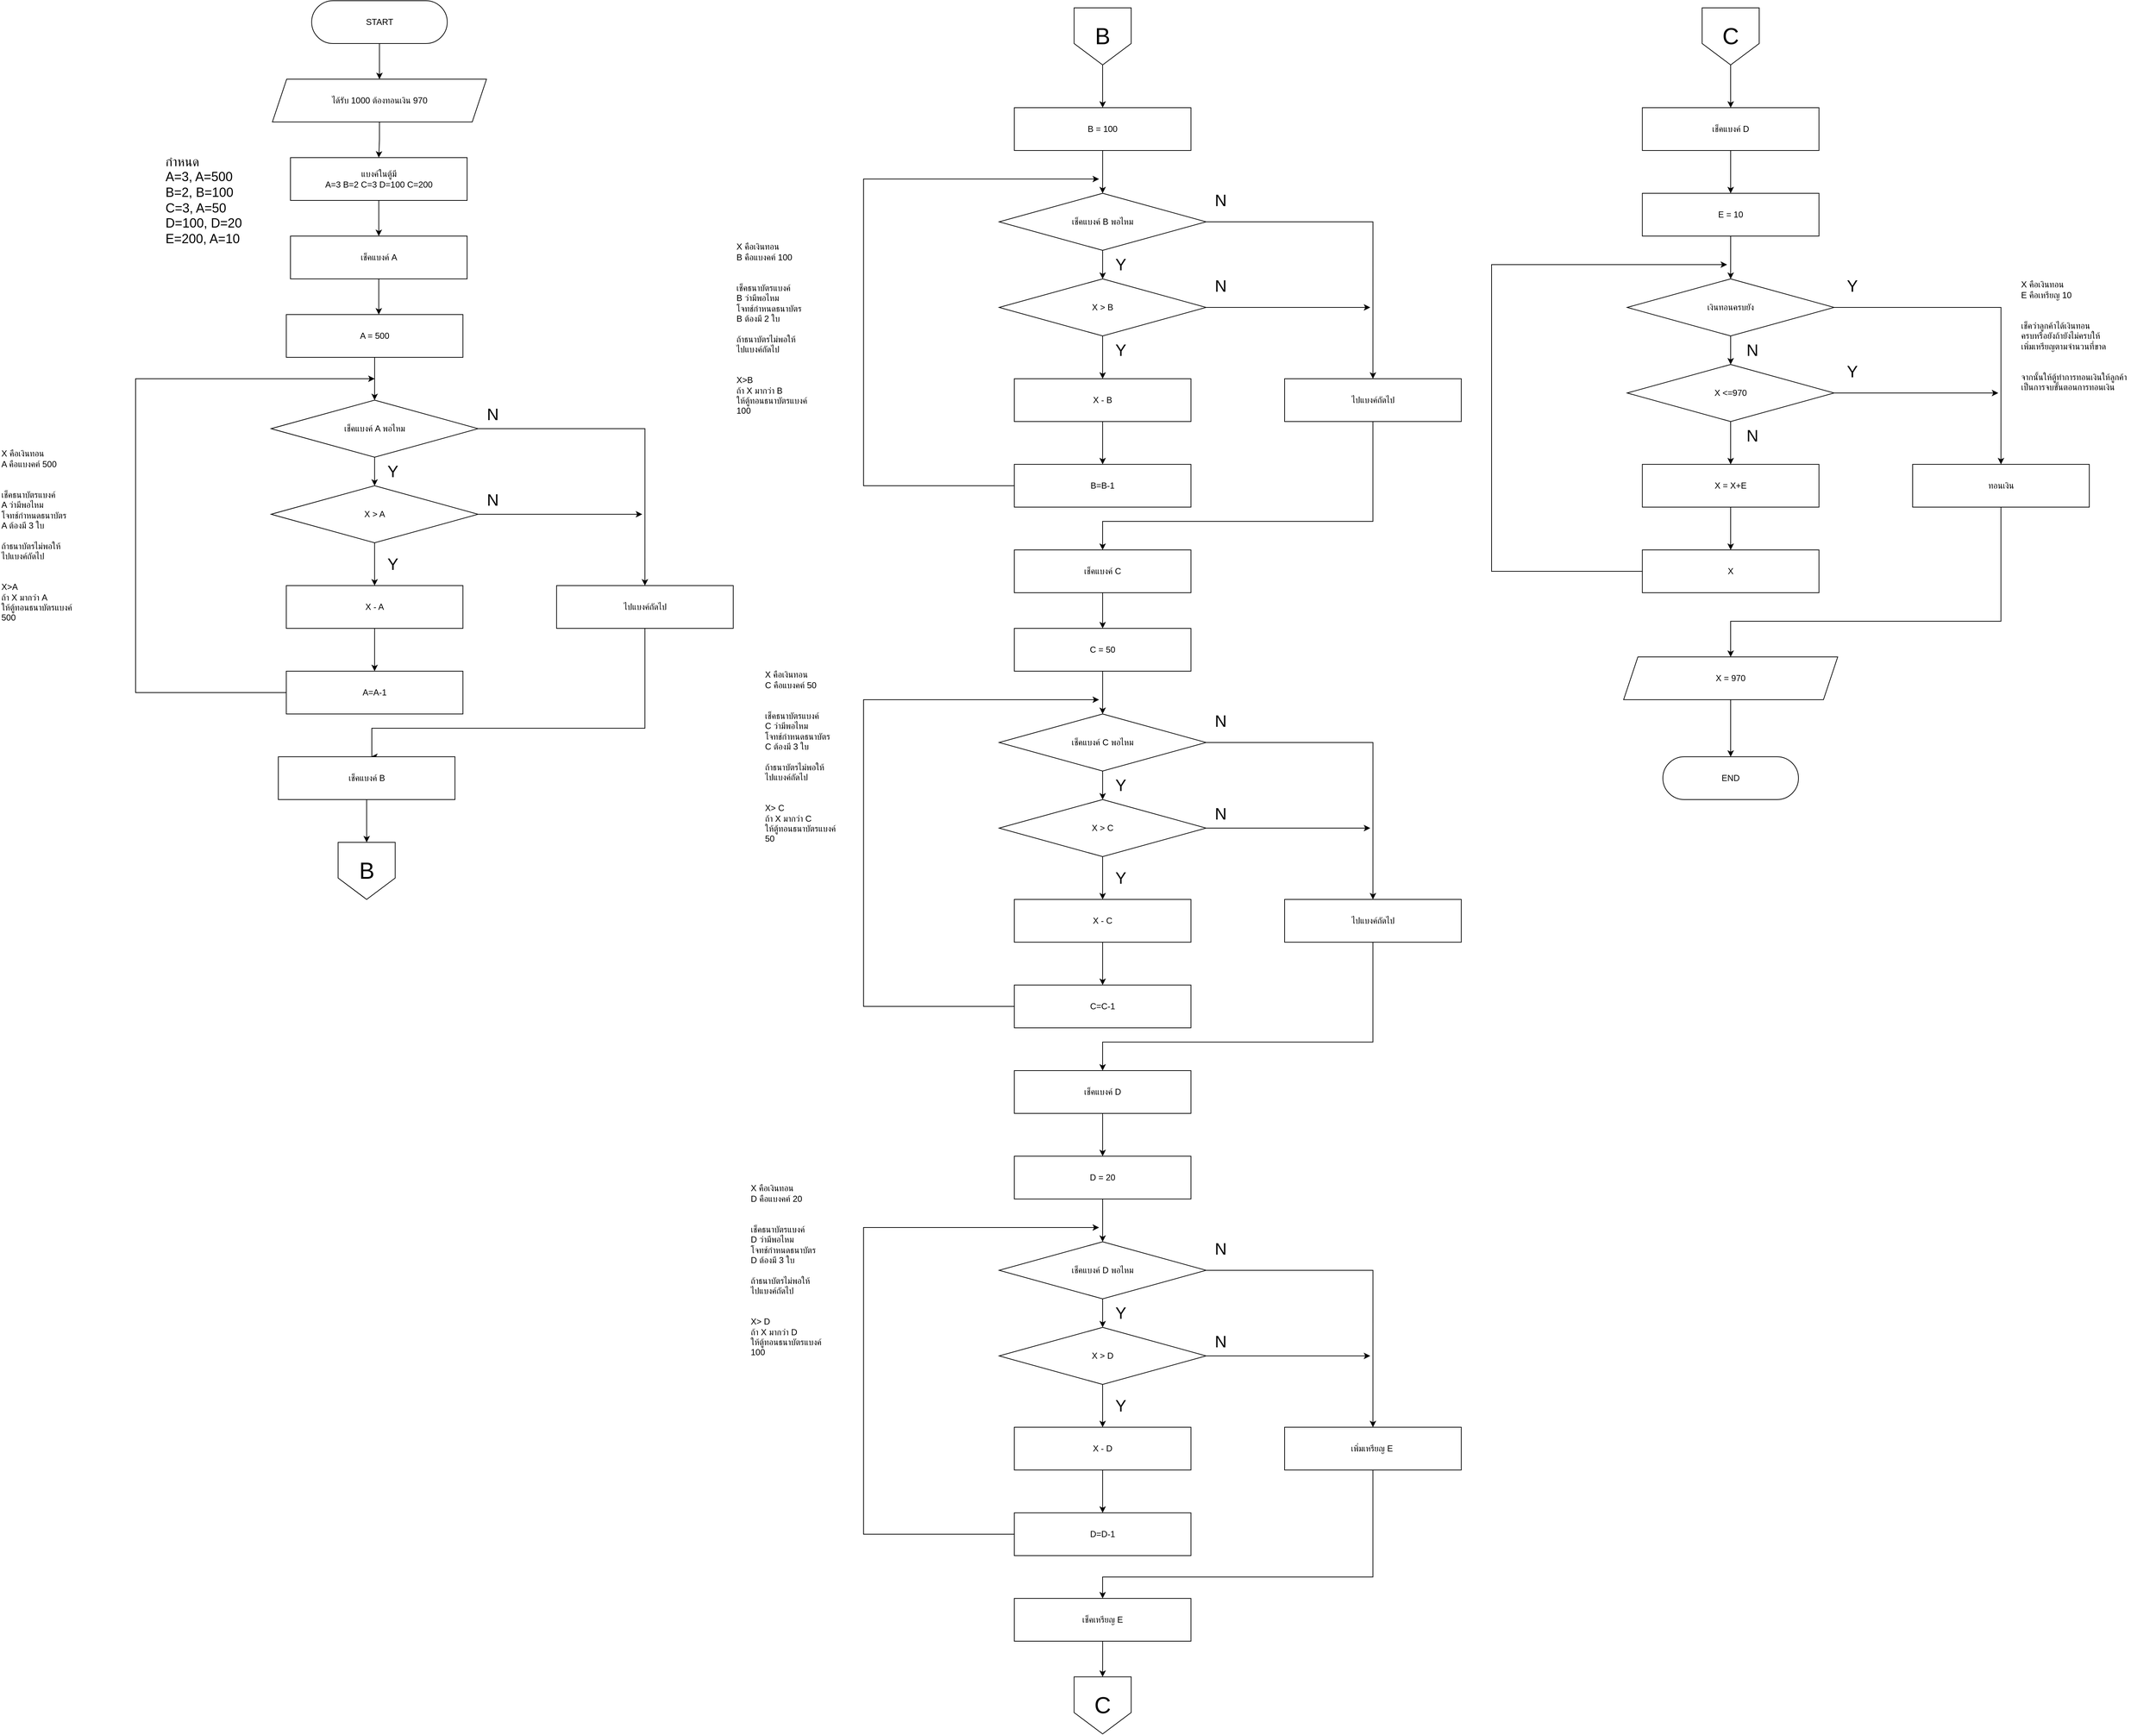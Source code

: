 <mxfile version="24.6.4" type="github">
  <diagram name="หน้า-1" id="_osouyWWJu_9wX4qo6Y3">
    <mxGraphModel dx="6450" dy="2825" grid="1" gridSize="10" guides="1" tooltips="1" connect="1" arrows="1" fold="1" page="1" pageScale="1" pageWidth="827" pageHeight="1169" math="0" shadow="0">
      <root>
        <mxCell id="0" />
        <mxCell id="1" parent="0" />
        <mxCell id="UfiJa3FQTEsI2LQH15KD-3" value="" style="edgeStyle=orthogonalEdgeStyle;rounded=0;orthogonalLoop=1;jettySize=auto;html=1;" edge="1" parent="1" source="UfiJa3FQTEsI2LQH15KD-4" target="UfiJa3FQTEsI2LQH15KD-91">
          <mxGeometry relative="1" as="geometry" />
        </mxCell>
        <mxCell id="UfiJa3FQTEsI2LQH15KD-4" value="START" style="rounded=1;whiteSpace=wrap;html=1;arcSize=50;" vertex="1" parent="1">
          <mxGeometry x="546.69" y="240" width="190" height="60" as="geometry" />
        </mxCell>
        <mxCell id="UfiJa3FQTEsI2LQH15KD-5" value="" style="edgeStyle=orthogonalEdgeStyle;rounded=0;orthogonalLoop=1;jettySize=auto;html=1;" edge="1" parent="1" source="UfiJa3FQTEsI2LQH15KD-6">
          <mxGeometry relative="1" as="geometry">
            <mxPoint x="640.77" y="680" as="targetPoint" />
          </mxGeometry>
        </mxCell>
        <mxCell id="UfiJa3FQTEsI2LQH15KD-6" value="เช็คแบงค์ A" style="rounded=0;whiteSpace=wrap;html=1;" vertex="1" parent="1">
          <mxGeometry x="517.02" y="570" width="247.5" height="60" as="geometry" />
        </mxCell>
        <mxCell id="UfiJa3FQTEsI2LQH15KD-7" style="edgeStyle=orthogonalEdgeStyle;rounded=0;orthogonalLoop=1;jettySize=auto;html=1;entryX=0.5;entryY=0;entryDx=0;entryDy=0;" edge="1" parent="1" source="UfiJa3FQTEsI2LQH15KD-9" target="UfiJa3FQTEsI2LQH15KD-17">
          <mxGeometry relative="1" as="geometry" />
        </mxCell>
        <mxCell id="UfiJa3FQTEsI2LQH15KD-8" value="" style="edgeStyle=orthogonalEdgeStyle;rounded=0;orthogonalLoop=1;jettySize=auto;html=1;" edge="1" parent="1" source="UfiJa3FQTEsI2LQH15KD-9" target="UfiJa3FQTEsI2LQH15KD-20">
          <mxGeometry relative="1" as="geometry" />
        </mxCell>
        <mxCell id="UfiJa3FQTEsI2LQH15KD-9" value="เช็คแบงค์ A พอไหม" style="rhombus;whiteSpace=wrap;html=1;" vertex="1" parent="1">
          <mxGeometry x="489.91" y="800" width="290" height="80" as="geometry" />
        </mxCell>
        <mxCell id="UfiJa3FQTEsI2LQH15KD-10" value="" style="edgeStyle=orthogonalEdgeStyle;rounded=0;orthogonalLoop=1;jettySize=auto;html=1;" edge="1" parent="1" source="UfiJa3FQTEsI2LQH15KD-11" target="UfiJa3FQTEsI2LQH15KD-13">
          <mxGeometry relative="1" as="geometry" />
        </mxCell>
        <mxCell id="UfiJa3FQTEsI2LQH15KD-11" value="X - A" style="rounded=0;whiteSpace=wrap;html=1;" vertex="1" parent="1">
          <mxGeometry x="511.16" y="1060" width="247.5" height="60" as="geometry" />
        </mxCell>
        <mxCell id="UfiJa3FQTEsI2LQH15KD-12" style="edgeStyle=orthogonalEdgeStyle;rounded=0;orthogonalLoop=1;jettySize=auto;html=1;" edge="1" parent="1" source="UfiJa3FQTEsI2LQH15KD-13">
          <mxGeometry relative="1" as="geometry">
            <mxPoint x="635" y="770" as="targetPoint" />
            <Array as="points">
              <mxPoint x="300" y="1210" />
              <mxPoint x="300" y="770" />
            </Array>
          </mxGeometry>
        </mxCell>
        <mxCell id="UfiJa3FQTEsI2LQH15KD-13" value="A=A-1" style="rounded=0;whiteSpace=wrap;html=1;" vertex="1" parent="1">
          <mxGeometry x="511.16" y="1180" width="247.5" height="60" as="geometry" />
        </mxCell>
        <mxCell id="UfiJa3FQTEsI2LQH15KD-14" value="" style="edgeStyle=orthogonalEdgeStyle;rounded=0;orthogonalLoop=1;jettySize=auto;html=1;" edge="1" parent="1" source="UfiJa3FQTEsI2LQH15KD-15" target="UfiJa3FQTEsI2LQH15KD-9">
          <mxGeometry relative="1" as="geometry" />
        </mxCell>
        <mxCell id="UfiJa3FQTEsI2LQH15KD-15" value="A = 500" style="rounded=0;whiteSpace=wrap;html=1;" vertex="1" parent="1">
          <mxGeometry x="511.16" y="680" width="247.5" height="60" as="geometry" />
        </mxCell>
        <mxCell id="UfiJa3FQTEsI2LQH15KD-16" style="edgeStyle=orthogonalEdgeStyle;rounded=0;orthogonalLoop=1;jettySize=auto;html=1;" edge="1" parent="1" source="UfiJa3FQTEsI2LQH15KD-17">
          <mxGeometry relative="1" as="geometry">
            <mxPoint x="630" y="1300" as="targetPoint" />
            <Array as="points">
              <mxPoint x="1014" y="1260" />
              <mxPoint x="631" y="1260" />
            </Array>
          </mxGeometry>
        </mxCell>
        <mxCell id="UfiJa3FQTEsI2LQH15KD-17" value="ไปแบงค์ถัดไป" style="rounded=0;whiteSpace=wrap;html=1;" vertex="1" parent="1">
          <mxGeometry x="889.91" y="1060" width="247.5" height="60" as="geometry" />
        </mxCell>
        <mxCell id="UfiJa3FQTEsI2LQH15KD-18" value="" style="edgeStyle=orthogonalEdgeStyle;rounded=0;orthogonalLoop=1;jettySize=auto;html=1;" edge="1" parent="1" source="UfiJa3FQTEsI2LQH15KD-20">
          <mxGeometry relative="1" as="geometry">
            <mxPoint x="634.91" y="1060" as="targetPoint" />
          </mxGeometry>
        </mxCell>
        <mxCell id="UfiJa3FQTEsI2LQH15KD-19" style="edgeStyle=orthogonalEdgeStyle;rounded=0;orthogonalLoop=1;jettySize=auto;html=1;" edge="1" parent="1" source="UfiJa3FQTEsI2LQH15KD-20">
          <mxGeometry relative="1" as="geometry">
            <mxPoint x="1009.91" y="960" as="targetPoint" />
          </mxGeometry>
        </mxCell>
        <mxCell id="UfiJa3FQTEsI2LQH15KD-20" value="X &amp;gt; A" style="rhombus;whiteSpace=wrap;html=1;" vertex="1" parent="1">
          <mxGeometry x="489.91" y="920" width="290" height="80" as="geometry" />
        </mxCell>
        <mxCell id="UfiJa3FQTEsI2LQH15KD-21" style="edgeStyle=orthogonalEdgeStyle;rounded=0;orthogonalLoop=1;jettySize=auto;html=1;entryX=0.5;entryY=0;entryDx=0;entryDy=0;" edge="1" parent="1" source="UfiJa3FQTEsI2LQH15KD-23" target="UfiJa3FQTEsI2LQH15KD-31">
          <mxGeometry relative="1" as="geometry" />
        </mxCell>
        <mxCell id="UfiJa3FQTEsI2LQH15KD-22" value="" style="edgeStyle=orthogonalEdgeStyle;rounded=0;orthogonalLoop=1;jettySize=auto;html=1;" edge="1" parent="1" source="UfiJa3FQTEsI2LQH15KD-23" target="UfiJa3FQTEsI2LQH15KD-34">
          <mxGeometry relative="1" as="geometry" />
        </mxCell>
        <mxCell id="UfiJa3FQTEsI2LQH15KD-23" value="เช็คแบงค์ B พอไหม" style="rhombus;whiteSpace=wrap;html=1;" vertex="1" parent="1">
          <mxGeometry x="1510.02" y="510" width="290" height="80" as="geometry" />
        </mxCell>
        <mxCell id="UfiJa3FQTEsI2LQH15KD-24" value="" style="edgeStyle=orthogonalEdgeStyle;rounded=0;orthogonalLoop=1;jettySize=auto;html=1;" edge="1" parent="1" source="UfiJa3FQTEsI2LQH15KD-25" target="UfiJa3FQTEsI2LQH15KD-27">
          <mxGeometry relative="1" as="geometry" />
        </mxCell>
        <mxCell id="UfiJa3FQTEsI2LQH15KD-25" value="X - B" style="rounded=0;whiteSpace=wrap;html=1;" vertex="1" parent="1">
          <mxGeometry x="1531.27" y="770" width="247.5" height="60" as="geometry" />
        </mxCell>
        <mxCell id="UfiJa3FQTEsI2LQH15KD-26" style="edgeStyle=orthogonalEdgeStyle;rounded=0;orthogonalLoop=1;jettySize=auto;html=1;" edge="1" parent="1" source="UfiJa3FQTEsI2LQH15KD-27">
          <mxGeometry relative="1" as="geometry">
            <mxPoint x="1650" y="490" as="targetPoint" />
            <Array as="points">
              <mxPoint x="1320" y="920" />
              <mxPoint x="1320" y="490" />
            </Array>
          </mxGeometry>
        </mxCell>
        <mxCell id="UfiJa3FQTEsI2LQH15KD-27" value="B=B-1" style="rounded=0;whiteSpace=wrap;html=1;" vertex="1" parent="1">
          <mxGeometry x="1531.27" y="890" width="247.5" height="60" as="geometry" />
        </mxCell>
        <mxCell id="UfiJa3FQTEsI2LQH15KD-28" value="" style="edgeStyle=orthogonalEdgeStyle;rounded=0;orthogonalLoop=1;jettySize=auto;html=1;" edge="1" parent="1" source="UfiJa3FQTEsI2LQH15KD-29" target="UfiJa3FQTEsI2LQH15KD-23">
          <mxGeometry relative="1" as="geometry" />
        </mxCell>
        <mxCell id="UfiJa3FQTEsI2LQH15KD-29" value="B = 100" style="rounded=0;whiteSpace=wrap;html=1;" vertex="1" parent="1">
          <mxGeometry x="1531.27" y="390" width="247.5" height="60" as="geometry" />
        </mxCell>
        <mxCell id="UfiJa3FQTEsI2LQH15KD-30" style="edgeStyle=orthogonalEdgeStyle;rounded=0;orthogonalLoop=1;jettySize=auto;html=1;" edge="1" parent="1" source="UfiJa3FQTEsI2LQH15KD-31" target="UfiJa3FQTEsI2LQH15KD-41">
          <mxGeometry relative="1" as="geometry">
            <Array as="points">
              <mxPoint x="2034" y="970" />
              <mxPoint x="1655" y="970" />
            </Array>
          </mxGeometry>
        </mxCell>
        <mxCell id="UfiJa3FQTEsI2LQH15KD-31" value="ไปแบงค์ถัดไป" style="rounded=0;whiteSpace=wrap;html=1;" vertex="1" parent="1">
          <mxGeometry x="1910.02" y="770" width="247.5" height="60" as="geometry" />
        </mxCell>
        <mxCell id="UfiJa3FQTEsI2LQH15KD-32" value="" style="edgeStyle=orthogonalEdgeStyle;rounded=0;orthogonalLoop=1;jettySize=auto;html=1;" edge="1" parent="1" source="UfiJa3FQTEsI2LQH15KD-34">
          <mxGeometry relative="1" as="geometry">
            <mxPoint x="1655.02" y="770" as="targetPoint" />
          </mxGeometry>
        </mxCell>
        <mxCell id="UfiJa3FQTEsI2LQH15KD-33" style="edgeStyle=orthogonalEdgeStyle;rounded=0;orthogonalLoop=1;jettySize=auto;html=1;" edge="1" parent="1" source="UfiJa3FQTEsI2LQH15KD-34">
          <mxGeometry relative="1" as="geometry">
            <mxPoint x="2030.02" y="670" as="targetPoint" />
          </mxGeometry>
        </mxCell>
        <mxCell id="UfiJa3FQTEsI2LQH15KD-34" value="X &amp;gt; B" style="rhombus;whiteSpace=wrap;html=1;" vertex="1" parent="1">
          <mxGeometry x="1510.02" y="630" width="290" height="80" as="geometry" />
        </mxCell>
        <mxCell id="UfiJa3FQTEsI2LQH15KD-35" value="" style="edgeStyle=orthogonalEdgeStyle;rounded=0;orthogonalLoop=1;jettySize=auto;html=1;" edge="1" parent="1" source="UfiJa3FQTEsI2LQH15KD-36" target="UfiJa3FQTEsI2LQH15KD-37">
          <mxGeometry relative="1" as="geometry" />
        </mxCell>
        <mxCell id="UfiJa3FQTEsI2LQH15KD-36" value="เช็คแบงค์ B" style="rounded=0;whiteSpace=wrap;html=1;" vertex="1" parent="1">
          <mxGeometry x="500" y="1300" width="247.5" height="60" as="geometry" />
        </mxCell>
        <mxCell id="UfiJa3FQTEsI2LQH15KD-37" value="&lt;font style=&quot;font-size: 32px;&quot;&gt;B&lt;/font&gt;" style="shape=offPageConnector;whiteSpace=wrap;html=1;" vertex="1" parent="1">
          <mxGeometry x="583.75" y="1420" width="80" height="80" as="geometry" />
        </mxCell>
        <mxCell id="UfiJa3FQTEsI2LQH15KD-38" value="" style="edgeStyle=orthogonalEdgeStyle;rounded=0;orthogonalLoop=1;jettySize=auto;html=1;" edge="1" parent="1" source="UfiJa3FQTEsI2LQH15KD-39" target="UfiJa3FQTEsI2LQH15KD-29">
          <mxGeometry relative="1" as="geometry" />
        </mxCell>
        <mxCell id="UfiJa3FQTEsI2LQH15KD-39" value="&lt;font style=&quot;font-size: 32px;&quot;&gt;B&lt;/font&gt;" style="shape=offPageConnector;whiteSpace=wrap;html=1;" vertex="1" parent="1">
          <mxGeometry x="1615.02" y="250" width="80" height="80" as="geometry" />
        </mxCell>
        <mxCell id="UfiJa3FQTEsI2LQH15KD-40" value="" style="edgeStyle=orthogonalEdgeStyle;rounded=0;orthogonalLoop=1;jettySize=auto;html=1;" edge="1" parent="1" source="UfiJa3FQTEsI2LQH15KD-41" target="UfiJa3FQTEsI2LQH15KD-50">
          <mxGeometry relative="1" as="geometry" />
        </mxCell>
        <mxCell id="UfiJa3FQTEsI2LQH15KD-41" value="เช็คแบงค์ C" style="rounded=0;whiteSpace=wrap;html=1;" vertex="1" parent="1">
          <mxGeometry x="1531.27" y="1010" width="247.5" height="60" as="geometry" />
        </mxCell>
        <mxCell id="UfiJa3FQTEsI2LQH15KD-42" style="edgeStyle=orthogonalEdgeStyle;rounded=0;orthogonalLoop=1;jettySize=auto;html=1;entryX=0.5;entryY=0;entryDx=0;entryDy=0;" edge="1" parent="1" source="UfiJa3FQTEsI2LQH15KD-44" target="UfiJa3FQTEsI2LQH15KD-52">
          <mxGeometry relative="1" as="geometry" />
        </mxCell>
        <mxCell id="UfiJa3FQTEsI2LQH15KD-43" value="" style="edgeStyle=orthogonalEdgeStyle;rounded=0;orthogonalLoop=1;jettySize=auto;html=1;" edge="1" parent="1" source="UfiJa3FQTEsI2LQH15KD-44" target="UfiJa3FQTEsI2LQH15KD-55">
          <mxGeometry relative="1" as="geometry" />
        </mxCell>
        <mxCell id="UfiJa3FQTEsI2LQH15KD-44" value="เช็คแบงค์ C พอไหม" style="rhombus;whiteSpace=wrap;html=1;" vertex="1" parent="1">
          <mxGeometry x="1510.02" y="1240" width="290" height="80" as="geometry" />
        </mxCell>
        <mxCell id="UfiJa3FQTEsI2LQH15KD-45" value="" style="edgeStyle=orthogonalEdgeStyle;rounded=0;orthogonalLoop=1;jettySize=auto;html=1;" edge="1" parent="1" source="UfiJa3FQTEsI2LQH15KD-46" target="UfiJa3FQTEsI2LQH15KD-48">
          <mxGeometry relative="1" as="geometry" />
        </mxCell>
        <mxCell id="UfiJa3FQTEsI2LQH15KD-46" value="X - C" style="rounded=0;whiteSpace=wrap;html=1;" vertex="1" parent="1">
          <mxGeometry x="1531.27" y="1500" width="247.5" height="60" as="geometry" />
        </mxCell>
        <mxCell id="UfiJa3FQTEsI2LQH15KD-47" style="edgeStyle=orthogonalEdgeStyle;rounded=0;orthogonalLoop=1;jettySize=auto;html=1;" edge="1" parent="1" source="UfiJa3FQTEsI2LQH15KD-48">
          <mxGeometry relative="1" as="geometry">
            <mxPoint x="1650" y="1220" as="targetPoint" />
            <Array as="points">
              <mxPoint x="1320" y="1650" />
              <mxPoint x="1320" y="1220" />
            </Array>
          </mxGeometry>
        </mxCell>
        <mxCell id="UfiJa3FQTEsI2LQH15KD-48" value="C=C-1" style="rounded=0;whiteSpace=wrap;html=1;" vertex="1" parent="1">
          <mxGeometry x="1531.27" y="1620" width="247.5" height="60" as="geometry" />
        </mxCell>
        <mxCell id="UfiJa3FQTEsI2LQH15KD-49" value="" style="edgeStyle=orthogonalEdgeStyle;rounded=0;orthogonalLoop=1;jettySize=auto;html=1;" edge="1" parent="1" source="UfiJa3FQTEsI2LQH15KD-50" target="UfiJa3FQTEsI2LQH15KD-44">
          <mxGeometry relative="1" as="geometry" />
        </mxCell>
        <mxCell id="UfiJa3FQTEsI2LQH15KD-50" value="C = 50" style="rounded=0;whiteSpace=wrap;html=1;" vertex="1" parent="1">
          <mxGeometry x="1531.27" y="1120" width="247.5" height="60" as="geometry" />
        </mxCell>
        <mxCell id="UfiJa3FQTEsI2LQH15KD-51" style="edgeStyle=orthogonalEdgeStyle;rounded=0;orthogonalLoop=1;jettySize=auto;html=1;" edge="1" parent="1" source="UfiJa3FQTEsI2LQH15KD-52" target="UfiJa3FQTEsI2LQH15KD-57">
          <mxGeometry relative="1" as="geometry">
            <Array as="points">
              <mxPoint x="2034" y="1700" />
              <mxPoint x="1655" y="1700" />
            </Array>
          </mxGeometry>
        </mxCell>
        <mxCell id="UfiJa3FQTEsI2LQH15KD-52" value="ไปแบงค์ถัดไป" style="rounded=0;whiteSpace=wrap;html=1;" vertex="1" parent="1">
          <mxGeometry x="1910.02" y="1500" width="247.5" height="60" as="geometry" />
        </mxCell>
        <mxCell id="UfiJa3FQTEsI2LQH15KD-53" value="" style="edgeStyle=orthogonalEdgeStyle;rounded=0;orthogonalLoop=1;jettySize=auto;html=1;" edge="1" parent="1" source="UfiJa3FQTEsI2LQH15KD-55">
          <mxGeometry relative="1" as="geometry">
            <mxPoint x="1655.02" y="1500" as="targetPoint" />
          </mxGeometry>
        </mxCell>
        <mxCell id="UfiJa3FQTEsI2LQH15KD-54" style="edgeStyle=orthogonalEdgeStyle;rounded=0;orthogonalLoop=1;jettySize=auto;html=1;" edge="1" parent="1" source="UfiJa3FQTEsI2LQH15KD-55">
          <mxGeometry relative="1" as="geometry">
            <mxPoint x="2030.02" y="1400" as="targetPoint" />
          </mxGeometry>
        </mxCell>
        <mxCell id="UfiJa3FQTEsI2LQH15KD-55" value="X &amp;gt; C" style="rhombus;whiteSpace=wrap;html=1;" vertex="1" parent="1">
          <mxGeometry x="1510.02" y="1360" width="290" height="80" as="geometry" />
        </mxCell>
        <mxCell id="UfiJa3FQTEsI2LQH15KD-56" value="" style="edgeStyle=orthogonalEdgeStyle;rounded=0;orthogonalLoop=1;jettySize=auto;html=1;" edge="1" parent="1" source="UfiJa3FQTEsI2LQH15KD-57" target="UfiJa3FQTEsI2LQH15KD-66">
          <mxGeometry relative="1" as="geometry" />
        </mxCell>
        <mxCell id="UfiJa3FQTEsI2LQH15KD-57" value="เช็คแบงค์ D" style="rounded=0;whiteSpace=wrap;html=1;" vertex="1" parent="1">
          <mxGeometry x="1531.27" y="1740" width="247.5" height="60" as="geometry" />
        </mxCell>
        <mxCell id="UfiJa3FQTEsI2LQH15KD-58" style="edgeStyle=orthogonalEdgeStyle;rounded=0;orthogonalLoop=1;jettySize=auto;html=1;entryX=0.5;entryY=0;entryDx=0;entryDy=0;" edge="1" parent="1" source="UfiJa3FQTEsI2LQH15KD-60" target="UfiJa3FQTEsI2LQH15KD-68">
          <mxGeometry relative="1" as="geometry" />
        </mxCell>
        <mxCell id="UfiJa3FQTEsI2LQH15KD-59" value="" style="edgeStyle=orthogonalEdgeStyle;rounded=0;orthogonalLoop=1;jettySize=auto;html=1;" edge="1" parent="1" source="UfiJa3FQTEsI2LQH15KD-60" target="UfiJa3FQTEsI2LQH15KD-71">
          <mxGeometry relative="1" as="geometry" />
        </mxCell>
        <mxCell id="UfiJa3FQTEsI2LQH15KD-60" value="เช็คแบงค์ D พอไหม" style="rhombus;whiteSpace=wrap;html=1;" vertex="1" parent="1">
          <mxGeometry x="1510.02" y="1980" width="290" height="80" as="geometry" />
        </mxCell>
        <mxCell id="UfiJa3FQTEsI2LQH15KD-61" value="" style="edgeStyle=orthogonalEdgeStyle;rounded=0;orthogonalLoop=1;jettySize=auto;html=1;" edge="1" parent="1" source="UfiJa3FQTEsI2LQH15KD-62" target="UfiJa3FQTEsI2LQH15KD-64">
          <mxGeometry relative="1" as="geometry" />
        </mxCell>
        <mxCell id="UfiJa3FQTEsI2LQH15KD-62" value="X - D" style="rounded=0;whiteSpace=wrap;html=1;" vertex="1" parent="1">
          <mxGeometry x="1531.27" y="2240" width="247.5" height="60" as="geometry" />
        </mxCell>
        <mxCell id="UfiJa3FQTEsI2LQH15KD-63" style="edgeStyle=orthogonalEdgeStyle;rounded=0;orthogonalLoop=1;jettySize=auto;html=1;" edge="1" parent="1" source="UfiJa3FQTEsI2LQH15KD-64">
          <mxGeometry relative="1" as="geometry">
            <mxPoint x="1650" y="1960" as="targetPoint" />
            <Array as="points">
              <mxPoint x="1320" y="2390" />
              <mxPoint x="1320" y="1960" />
            </Array>
          </mxGeometry>
        </mxCell>
        <mxCell id="UfiJa3FQTEsI2LQH15KD-64" value="D=D-1" style="rounded=0;whiteSpace=wrap;html=1;" vertex="1" parent="1">
          <mxGeometry x="1531.27" y="2360" width="247.5" height="60" as="geometry" />
        </mxCell>
        <mxCell id="UfiJa3FQTEsI2LQH15KD-65" value="" style="edgeStyle=orthogonalEdgeStyle;rounded=0;orthogonalLoop=1;jettySize=auto;html=1;" edge="1" parent="1" source="UfiJa3FQTEsI2LQH15KD-66" target="UfiJa3FQTEsI2LQH15KD-60">
          <mxGeometry relative="1" as="geometry" />
        </mxCell>
        <mxCell id="UfiJa3FQTEsI2LQH15KD-66" value="D = 20" style="rounded=0;whiteSpace=wrap;html=1;" vertex="1" parent="1">
          <mxGeometry x="1531.27" y="1860" width="247.5" height="60" as="geometry" />
        </mxCell>
        <mxCell id="UfiJa3FQTEsI2LQH15KD-67" style="edgeStyle=orthogonalEdgeStyle;rounded=0;orthogonalLoop=1;jettySize=auto;html=1;" edge="1" parent="1" source="UfiJa3FQTEsI2LQH15KD-68" target="UfiJa3FQTEsI2LQH15KD-89">
          <mxGeometry relative="1" as="geometry">
            <Array as="points">
              <mxPoint x="2034" y="2450" />
              <mxPoint x="1655" y="2450" />
            </Array>
          </mxGeometry>
        </mxCell>
        <mxCell id="UfiJa3FQTEsI2LQH15KD-68" value="เพิ่มเหรียญ E&amp;nbsp;" style="rounded=0;whiteSpace=wrap;html=1;" vertex="1" parent="1">
          <mxGeometry x="1910.02" y="2240" width="247.5" height="60" as="geometry" />
        </mxCell>
        <mxCell id="UfiJa3FQTEsI2LQH15KD-69" value="" style="edgeStyle=orthogonalEdgeStyle;rounded=0;orthogonalLoop=1;jettySize=auto;html=1;" edge="1" parent="1" source="UfiJa3FQTEsI2LQH15KD-71">
          <mxGeometry relative="1" as="geometry">
            <mxPoint x="1655.02" y="2240" as="targetPoint" />
          </mxGeometry>
        </mxCell>
        <mxCell id="UfiJa3FQTEsI2LQH15KD-70" style="edgeStyle=orthogonalEdgeStyle;rounded=0;orthogonalLoop=1;jettySize=auto;html=1;" edge="1" parent="1" source="UfiJa3FQTEsI2LQH15KD-71">
          <mxGeometry relative="1" as="geometry">
            <mxPoint x="2030.02" y="2140" as="targetPoint" />
          </mxGeometry>
        </mxCell>
        <mxCell id="UfiJa3FQTEsI2LQH15KD-71" value="X &amp;gt; D" style="rhombus;whiteSpace=wrap;html=1;" vertex="1" parent="1">
          <mxGeometry x="1510.02" y="2100" width="290" height="80" as="geometry" />
        </mxCell>
        <mxCell id="UfiJa3FQTEsI2LQH15KD-72" value="" style="edgeStyle=orthogonalEdgeStyle;rounded=0;orthogonalLoop=1;jettySize=auto;html=1;" edge="1" parent="1" source="UfiJa3FQTEsI2LQH15KD-73" target="UfiJa3FQTEsI2LQH15KD-82">
          <mxGeometry relative="1" as="geometry" />
        </mxCell>
        <mxCell id="UfiJa3FQTEsI2LQH15KD-73" value="เช็คแบงค์ D" style="rounded=0;whiteSpace=wrap;html=1;" vertex="1" parent="1">
          <mxGeometry x="2411.27" y="390" width="247.5" height="60" as="geometry" />
        </mxCell>
        <mxCell id="UfiJa3FQTEsI2LQH15KD-74" style="edgeStyle=orthogonalEdgeStyle;rounded=0;orthogonalLoop=1;jettySize=auto;html=1;entryX=0.5;entryY=0;entryDx=0;entryDy=0;" edge="1" parent="1" source="UfiJa3FQTEsI2LQH15KD-76" target="UfiJa3FQTEsI2LQH15KD-84">
          <mxGeometry relative="1" as="geometry" />
        </mxCell>
        <mxCell id="UfiJa3FQTEsI2LQH15KD-75" value="" style="edgeStyle=orthogonalEdgeStyle;rounded=0;orthogonalLoop=1;jettySize=auto;html=1;" edge="1" parent="1" source="UfiJa3FQTEsI2LQH15KD-76" target="UfiJa3FQTEsI2LQH15KD-87">
          <mxGeometry relative="1" as="geometry" />
        </mxCell>
        <mxCell id="UfiJa3FQTEsI2LQH15KD-76" value="เงินทอนครบยัง" style="rhombus;whiteSpace=wrap;html=1;" vertex="1" parent="1">
          <mxGeometry x="2390.02" y="630" width="290" height="80" as="geometry" />
        </mxCell>
        <mxCell id="UfiJa3FQTEsI2LQH15KD-77" value="" style="edgeStyle=orthogonalEdgeStyle;rounded=0;orthogonalLoop=1;jettySize=auto;html=1;" edge="1" parent="1" source="UfiJa3FQTEsI2LQH15KD-78" target="UfiJa3FQTEsI2LQH15KD-80">
          <mxGeometry relative="1" as="geometry" />
        </mxCell>
        <mxCell id="UfiJa3FQTEsI2LQH15KD-78" value="X = X+E" style="rounded=0;whiteSpace=wrap;html=1;" vertex="1" parent="1">
          <mxGeometry x="2411.27" y="890" width="247.5" height="60" as="geometry" />
        </mxCell>
        <mxCell id="UfiJa3FQTEsI2LQH15KD-79" style="edgeStyle=orthogonalEdgeStyle;rounded=0;orthogonalLoop=1;jettySize=auto;html=1;" edge="1" parent="1" source="UfiJa3FQTEsI2LQH15KD-80">
          <mxGeometry relative="1" as="geometry">
            <mxPoint x="2530" y="610" as="targetPoint" />
            <Array as="points">
              <mxPoint x="2200" y="1040" />
              <mxPoint x="2200" y="610" />
            </Array>
          </mxGeometry>
        </mxCell>
        <mxCell id="UfiJa3FQTEsI2LQH15KD-80" value="X" style="rounded=0;whiteSpace=wrap;html=1;" vertex="1" parent="1">
          <mxGeometry x="2411.27" y="1010" width="247.5" height="60" as="geometry" />
        </mxCell>
        <mxCell id="UfiJa3FQTEsI2LQH15KD-81" value="" style="edgeStyle=orthogonalEdgeStyle;rounded=0;orthogonalLoop=1;jettySize=auto;html=1;" edge="1" parent="1" source="UfiJa3FQTEsI2LQH15KD-82" target="UfiJa3FQTEsI2LQH15KD-76">
          <mxGeometry relative="1" as="geometry" />
        </mxCell>
        <mxCell id="UfiJa3FQTEsI2LQH15KD-82" value="E = 10" style="rounded=0;whiteSpace=wrap;html=1;" vertex="1" parent="1">
          <mxGeometry x="2411.27" y="510" width="247.5" height="60" as="geometry" />
        </mxCell>
        <mxCell id="UfiJa3FQTEsI2LQH15KD-83" style="edgeStyle=orthogonalEdgeStyle;rounded=0;orthogonalLoop=1;jettySize=auto;html=1;entryX=0.5;entryY=0;entryDx=0;entryDy=0;" edge="1" parent="1" source="UfiJa3FQTEsI2LQH15KD-84" target="UfiJa3FQTEsI2LQH15KD-95">
          <mxGeometry relative="1" as="geometry">
            <Array as="points">
              <mxPoint x="2914" y="1110" />
              <mxPoint x="2535" y="1110" />
            </Array>
          </mxGeometry>
        </mxCell>
        <mxCell id="UfiJa3FQTEsI2LQH15KD-84" value="ทอนเงิน" style="rounded=0;whiteSpace=wrap;html=1;" vertex="1" parent="1">
          <mxGeometry x="2790.02" y="890" width="247.5" height="60" as="geometry" />
        </mxCell>
        <mxCell id="UfiJa3FQTEsI2LQH15KD-85" value="" style="edgeStyle=orthogonalEdgeStyle;rounded=0;orthogonalLoop=1;jettySize=auto;html=1;" edge="1" parent="1" source="UfiJa3FQTEsI2LQH15KD-87">
          <mxGeometry relative="1" as="geometry">
            <mxPoint x="2535.02" y="890" as="targetPoint" />
          </mxGeometry>
        </mxCell>
        <mxCell id="UfiJa3FQTEsI2LQH15KD-86" style="edgeStyle=orthogonalEdgeStyle;rounded=0;orthogonalLoop=1;jettySize=auto;html=1;" edge="1" parent="1" source="UfiJa3FQTEsI2LQH15KD-87">
          <mxGeometry relative="1" as="geometry">
            <mxPoint x="2910.02" y="790" as="targetPoint" />
          </mxGeometry>
        </mxCell>
        <mxCell id="UfiJa3FQTEsI2LQH15KD-87" value="X &amp;lt;=970" style="rhombus;whiteSpace=wrap;html=1;" vertex="1" parent="1">
          <mxGeometry x="2390.02" y="750" width="290" height="80" as="geometry" />
        </mxCell>
        <mxCell id="UfiJa3FQTEsI2LQH15KD-88" value="" style="edgeStyle=orthogonalEdgeStyle;rounded=0;orthogonalLoop=1;jettySize=auto;html=1;" edge="1" parent="1" source="UfiJa3FQTEsI2LQH15KD-89" target="UfiJa3FQTEsI2LQH15KD-113">
          <mxGeometry relative="1" as="geometry" />
        </mxCell>
        <mxCell id="UfiJa3FQTEsI2LQH15KD-89" value="เช็คเหรียญ E" style="rounded=0;whiteSpace=wrap;html=1;" vertex="1" parent="1">
          <mxGeometry x="1531.27" y="2480" width="247.5" height="60" as="geometry" />
        </mxCell>
        <mxCell id="UfiJa3FQTEsI2LQH15KD-90" value="" style="edgeStyle=orthogonalEdgeStyle;rounded=0;orthogonalLoop=1;jettySize=auto;html=1;" edge="1" parent="1" source="UfiJa3FQTEsI2LQH15KD-91" target="UfiJa3FQTEsI2LQH15KD-93">
          <mxGeometry relative="1" as="geometry" />
        </mxCell>
        <mxCell id="UfiJa3FQTEsI2LQH15KD-91" value="ได้รับ 1000 ต้องทอนเงิน 970" style="shape=parallelogram;perimeter=parallelogramPerimeter;whiteSpace=wrap;html=1;fixedSize=1;" vertex="1" parent="1">
          <mxGeometry x="491.69" y="350" width="300" height="60" as="geometry" />
        </mxCell>
        <mxCell id="UfiJa3FQTEsI2LQH15KD-92" value="" style="edgeStyle=orthogonalEdgeStyle;rounded=0;orthogonalLoop=1;jettySize=auto;html=1;" edge="1" parent="1" source="UfiJa3FQTEsI2LQH15KD-93" target="UfiJa3FQTEsI2LQH15KD-6">
          <mxGeometry relative="1" as="geometry" />
        </mxCell>
        <mxCell id="UfiJa3FQTEsI2LQH15KD-93" value="แบงค์ในตู้มี&lt;div&gt;A=3 B=2 C=3 D=100 C=200&lt;/div&gt;" style="rounded=0;whiteSpace=wrap;html=1;" vertex="1" parent="1">
          <mxGeometry x="517.02" y="460" width="247.5" height="60" as="geometry" />
        </mxCell>
        <mxCell id="UfiJa3FQTEsI2LQH15KD-94" value="" style="edgeStyle=orthogonalEdgeStyle;rounded=0;orthogonalLoop=1;jettySize=auto;html=1;" edge="1" parent="1" source="UfiJa3FQTEsI2LQH15KD-95" target="UfiJa3FQTEsI2LQH15KD-96">
          <mxGeometry relative="1" as="geometry" />
        </mxCell>
        <mxCell id="UfiJa3FQTEsI2LQH15KD-95" value="X = 970" style="shape=parallelogram;perimeter=parallelogramPerimeter;whiteSpace=wrap;html=1;fixedSize=1;" vertex="1" parent="1">
          <mxGeometry x="2385.02" y="1160" width="300" height="60" as="geometry" />
        </mxCell>
        <mxCell id="UfiJa3FQTEsI2LQH15KD-96" value="END" style="rounded=1;whiteSpace=wrap;html=1;arcSize=50;" vertex="1" parent="1">
          <mxGeometry x="2440.02" y="1300" width="190" height="60" as="geometry" />
        </mxCell>
        <mxCell id="UfiJa3FQTEsI2LQH15KD-97" value="&lt;font style=&quot;font-size: 23px;&quot;&gt;Y&lt;/font&gt;" style="text;html=1;align=center;verticalAlign=middle;resizable=0;points=[];autosize=1;strokeColor=none;fillColor=none;" vertex="1" parent="1">
          <mxGeometry x="640" y="880" width="40" height="40" as="geometry" />
        </mxCell>
        <mxCell id="UfiJa3FQTEsI2LQH15KD-98" value="&lt;font style=&quot;font-size: 23px;&quot;&gt;N&lt;/font&gt;" style="text;html=1;align=center;verticalAlign=middle;resizable=0;points=[];autosize=1;strokeColor=none;fillColor=none;" vertex="1" parent="1">
          <mxGeometry x="779.91" y="800" width="40" height="40" as="geometry" />
        </mxCell>
        <mxCell id="UfiJa3FQTEsI2LQH15KD-99" value="&lt;font style=&quot;font-size: 23px;&quot;&gt;Y&lt;/font&gt;" style="text;html=1;align=center;verticalAlign=middle;resizable=0;points=[];autosize=1;strokeColor=none;fillColor=none;" vertex="1" parent="1">
          <mxGeometry x="640" y="1010" width="40" height="40" as="geometry" />
        </mxCell>
        <mxCell id="UfiJa3FQTEsI2LQH15KD-100" value="&lt;font style=&quot;font-size: 23px;&quot;&gt;N&lt;/font&gt;" style="text;html=1;align=center;verticalAlign=middle;resizable=0;points=[];autosize=1;strokeColor=none;fillColor=none;" vertex="1" parent="1">
          <mxGeometry x="779.91" y="920" width="40" height="40" as="geometry" />
        </mxCell>
        <mxCell id="UfiJa3FQTEsI2LQH15KD-101" value="&lt;font style=&quot;font-size: 23px;&quot;&gt;Y&lt;/font&gt;" style="text;html=1;align=center;verticalAlign=middle;resizable=0;points=[];autosize=1;strokeColor=none;fillColor=none;" vertex="1" parent="1">
          <mxGeometry x="1660" y="590" width="40" height="40" as="geometry" />
        </mxCell>
        <mxCell id="UfiJa3FQTEsI2LQH15KD-102" value="&lt;font style=&quot;font-size: 23px;&quot;&gt;N&lt;/font&gt;" style="text;html=1;align=center;verticalAlign=middle;resizable=0;points=[];autosize=1;strokeColor=none;fillColor=none;" vertex="1" parent="1">
          <mxGeometry x="1799.91" y="500" width="40" height="40" as="geometry" />
        </mxCell>
        <mxCell id="UfiJa3FQTEsI2LQH15KD-103" value="&lt;font style=&quot;font-size: 23px;&quot;&gt;Y&lt;/font&gt;" style="text;html=1;align=center;verticalAlign=middle;resizable=0;points=[];autosize=1;strokeColor=none;fillColor=none;" vertex="1" parent="1">
          <mxGeometry x="1660" y="710" width="40" height="40" as="geometry" />
        </mxCell>
        <mxCell id="UfiJa3FQTEsI2LQH15KD-104" value="&lt;font style=&quot;font-size: 23px;&quot;&gt;N&lt;/font&gt;" style="text;html=1;align=center;verticalAlign=middle;resizable=0;points=[];autosize=1;strokeColor=none;fillColor=none;" vertex="1" parent="1">
          <mxGeometry x="1799.91" y="620" width="40" height="40" as="geometry" />
        </mxCell>
        <mxCell id="UfiJa3FQTEsI2LQH15KD-105" value="&lt;font style=&quot;font-size: 23px;&quot;&gt;Y&lt;/font&gt;" style="text;html=1;align=center;verticalAlign=middle;resizable=0;points=[];autosize=1;strokeColor=none;fillColor=none;" vertex="1" parent="1">
          <mxGeometry x="1660" y="1320" width="40" height="40" as="geometry" />
        </mxCell>
        <mxCell id="UfiJa3FQTEsI2LQH15KD-106" value="&lt;font style=&quot;font-size: 23px;&quot;&gt;N&lt;/font&gt;" style="text;html=1;align=center;verticalAlign=middle;resizable=0;points=[];autosize=1;strokeColor=none;fillColor=none;" vertex="1" parent="1">
          <mxGeometry x="1799.91" y="1230" width="40" height="40" as="geometry" />
        </mxCell>
        <mxCell id="UfiJa3FQTEsI2LQH15KD-107" value="&lt;font style=&quot;font-size: 23px;&quot;&gt;Y&lt;/font&gt;" style="text;html=1;align=center;verticalAlign=middle;resizable=0;points=[];autosize=1;strokeColor=none;fillColor=none;" vertex="1" parent="1">
          <mxGeometry x="1660" y="1450" width="40" height="40" as="geometry" />
        </mxCell>
        <mxCell id="UfiJa3FQTEsI2LQH15KD-108" value="&lt;font style=&quot;font-size: 23px;&quot;&gt;N&lt;/font&gt;" style="text;html=1;align=center;verticalAlign=middle;resizable=0;points=[];autosize=1;strokeColor=none;fillColor=none;" vertex="1" parent="1">
          <mxGeometry x="1799.91" y="1360" width="40" height="40" as="geometry" />
        </mxCell>
        <mxCell id="UfiJa3FQTEsI2LQH15KD-109" value="&lt;font style=&quot;font-size: 23px;&quot;&gt;Y&lt;/font&gt;" style="text;html=1;align=center;verticalAlign=middle;resizable=0;points=[];autosize=1;strokeColor=none;fillColor=none;" vertex="1" parent="1">
          <mxGeometry x="1660" y="2060" width="40" height="40" as="geometry" />
        </mxCell>
        <mxCell id="UfiJa3FQTEsI2LQH15KD-110" value="&lt;font style=&quot;font-size: 23px;&quot;&gt;N&lt;/font&gt;" style="text;html=1;align=center;verticalAlign=middle;resizable=0;points=[];autosize=1;strokeColor=none;fillColor=none;" vertex="1" parent="1">
          <mxGeometry x="1799.91" y="1970" width="40" height="40" as="geometry" />
        </mxCell>
        <mxCell id="UfiJa3FQTEsI2LQH15KD-111" value="&lt;font style=&quot;font-size: 23px;&quot;&gt;Y&lt;/font&gt;" style="text;html=1;align=center;verticalAlign=middle;resizable=0;points=[];autosize=1;strokeColor=none;fillColor=none;" vertex="1" parent="1">
          <mxGeometry x="1660" y="2190" width="40" height="40" as="geometry" />
        </mxCell>
        <mxCell id="UfiJa3FQTEsI2LQH15KD-112" value="&lt;font style=&quot;font-size: 23px;&quot;&gt;N&lt;/font&gt;" style="text;html=1;align=center;verticalAlign=middle;resizable=0;points=[];autosize=1;strokeColor=none;fillColor=none;" vertex="1" parent="1">
          <mxGeometry x="1799.91" y="2100" width="40" height="40" as="geometry" />
        </mxCell>
        <mxCell id="UfiJa3FQTEsI2LQH15KD-113" value="&lt;font style=&quot;font-size: 32px;&quot;&gt;C&lt;/font&gt;" style="shape=offPageConnector;whiteSpace=wrap;html=1;" vertex="1" parent="1">
          <mxGeometry x="1615.02" y="2590" width="80" height="80" as="geometry" />
        </mxCell>
        <mxCell id="UfiJa3FQTEsI2LQH15KD-114" value="" style="edgeStyle=orthogonalEdgeStyle;rounded=0;orthogonalLoop=1;jettySize=auto;html=1;" edge="1" parent="1" source="UfiJa3FQTEsI2LQH15KD-115" target="UfiJa3FQTEsI2LQH15KD-73">
          <mxGeometry relative="1" as="geometry" />
        </mxCell>
        <mxCell id="UfiJa3FQTEsI2LQH15KD-115" value="&lt;font style=&quot;font-size: 32px;&quot;&gt;C&lt;/font&gt;" style="shape=offPageConnector;whiteSpace=wrap;html=1;" vertex="1" parent="1">
          <mxGeometry x="2495.02" y="250" width="80" height="80" as="geometry" />
        </mxCell>
        <mxCell id="UfiJa3FQTEsI2LQH15KD-116" value="&lt;span style=&quot;font-size: 23px;&quot;&gt;N&lt;/span&gt;" style="text;html=1;align=center;verticalAlign=middle;resizable=0;points=[];autosize=1;strokeColor=none;fillColor=none;" vertex="1" parent="1">
          <mxGeometry x="2545" y="710" width="40" height="40" as="geometry" />
        </mxCell>
        <mxCell id="UfiJa3FQTEsI2LQH15KD-117" value="&lt;font style=&quot;font-size: 23px;&quot;&gt;Y&lt;/font&gt;" style="text;html=1;align=center;verticalAlign=middle;resizable=0;points=[];autosize=1;strokeColor=none;fillColor=none;" vertex="1" parent="1">
          <mxGeometry x="2684.91" y="620" width="40" height="40" as="geometry" />
        </mxCell>
        <mxCell id="UfiJa3FQTEsI2LQH15KD-118" value="&lt;font style=&quot;font-size: 23px;&quot;&gt;N&lt;/font&gt;" style="text;html=1;align=center;verticalAlign=middle;resizable=0;points=[];autosize=1;strokeColor=none;fillColor=none;" vertex="1" parent="1">
          <mxGeometry x="2545" y="830" width="40" height="40" as="geometry" />
        </mxCell>
        <mxCell id="UfiJa3FQTEsI2LQH15KD-119" value="&lt;font style=&quot;font-size: 23px;&quot;&gt;Y&lt;/font&gt;" style="text;html=1;align=center;verticalAlign=middle;resizable=0;points=[];autosize=1;strokeColor=none;fillColor=none;" vertex="1" parent="1">
          <mxGeometry x="2684.91" y="740" width="40" height="40" as="geometry" />
        </mxCell>
        <mxCell id="UfiJa3FQTEsI2LQH15KD-120" value="&lt;div style=&quot;text-align: left; font-size: 18px;&quot;&gt;&lt;span style=&quot;background-color: initial;&quot;&gt;&lt;font style=&quot;font-size: 18px;&quot;&gt;กำหนด&amp;nbsp;&lt;/font&gt;&lt;/span&gt;&lt;/div&gt;&lt;div style=&quot;text-align: left; font-size: 18px;&quot;&gt;&lt;font style=&quot;font-size: 18px;&quot;&gt;A=3, A=500&lt;br&gt;&lt;/font&gt;&lt;/div&gt;&lt;div style=&quot;text-align: left; font-size: 18px;&quot;&gt;&lt;font style=&quot;font-size: 18px;&quot;&gt;B=2, B=100&lt;br&gt;&lt;/font&gt;&lt;/div&gt;&lt;div style=&quot;text-align: left; font-size: 18px;&quot;&gt;&lt;font style=&quot;font-size: 18px;&quot;&gt;C=3, A=50&lt;br&gt;&lt;/font&gt;&lt;/div&gt;&lt;div style=&quot;text-align: left; font-size: 18px;&quot;&gt;&lt;font style=&quot;font-size: 18px;&quot;&gt;D=100, D=20&lt;br&gt;&lt;/font&gt;&lt;/div&gt;&lt;div style=&quot;text-align: left; font-size: 18px;&quot;&gt;&lt;font style=&quot;font-size: 18px;&quot;&gt;E=200, A=10&lt;/font&gt;&lt;br&gt;&lt;/div&gt;" style="text;html=1;align=center;verticalAlign=middle;resizable=0;points=[];autosize=1;strokeColor=none;fillColor=none;" vertex="1" parent="1">
          <mxGeometry x="330" y="450" width="130" height="140" as="geometry" />
        </mxCell>
        <mxCell id="UfiJa3FQTEsI2LQH15KD-121" value="&lt;div&gt;&lt;div&gt;X คือเงินทอน&lt;/div&gt;&lt;div&gt;A คือแบงคฅ์ 500&lt;/div&gt;&lt;/div&gt;&lt;div&gt;&lt;br&gt;&lt;/div&gt;&lt;div&gt;&lt;br&gt;&lt;/div&gt;&lt;div&gt;เช็คธนาบัตรแบงค์&lt;/div&gt;&lt;div&gt;A ว่ามีพอไหม&lt;/div&gt;&lt;div&gt;โจทช์กำหนดธนาบัตร&lt;/div&gt;&lt;div&gt;A ต้องมี 3 ใบ&lt;/div&gt;&lt;div&gt;&lt;br&gt;&lt;/div&gt;&lt;div&gt;ถ้าธนาบัตรไม่พอให้&lt;/div&gt;&lt;div&gt;ไปแบงค์ถัดไป&lt;/div&gt;&lt;div&gt;&lt;br&gt;&lt;/div&gt;&lt;div&gt;&lt;br&gt;&lt;/div&gt;X&amp;gt;A&lt;div&gt;ถ้า X มากว่า A&lt;/div&gt;&lt;div&gt;ให้ตู้ทอนธนาบัตรแบงค์&lt;/div&gt;&lt;div&gt;500&amp;nbsp;&lt;/div&gt;" style="text;html=1;align=left;verticalAlign=middle;resizable=0;points=[];autosize=1;strokeColor=none;fillColor=none;" vertex="1" parent="1">
          <mxGeometry x="110" y="860" width="130" height="260" as="geometry" />
        </mxCell>
        <mxCell id="UfiJa3FQTEsI2LQH15KD-122" value="&lt;div&gt;&lt;div&gt;X คือเงินทอน&lt;/div&gt;&lt;div&gt;B คือแบงคฅ์ 100&lt;/div&gt;&lt;/div&gt;&lt;div&gt;&lt;br&gt;&lt;/div&gt;&lt;div&gt;&lt;br&gt;&lt;/div&gt;&lt;div&gt;เช็คธนาบัตรแบงค์&lt;/div&gt;&lt;div&gt;B ว่ามีพอไหม&lt;/div&gt;&lt;div&gt;โจทช์กำหนดธนาบัตร&lt;/div&gt;&lt;div&gt;B ต้องมี 2 ใบ&lt;/div&gt;&lt;div&gt;&lt;br&gt;&lt;/div&gt;&lt;div&gt;ถ้าธนาบัตรไม่พอให้&lt;/div&gt;&lt;div&gt;ไปแบงค์ถัดไป&lt;/div&gt;&lt;div&gt;&lt;br&gt;&lt;/div&gt;&lt;div&gt;&lt;br&gt;&lt;/div&gt;X&amp;gt;B&lt;div&gt;ถ้า X มากว่า B&lt;/div&gt;&lt;div&gt;ให้ตู้ทอนธนาบัตรแบงค์&lt;/div&gt;&lt;div&gt;100&amp;nbsp;&lt;/div&gt;" style="text;html=1;align=left;verticalAlign=middle;resizable=0;points=[];autosize=1;strokeColor=none;fillColor=none;" vertex="1" parent="1">
          <mxGeometry x="1140" y="570" width="130" height="260" as="geometry" />
        </mxCell>
        <mxCell id="UfiJa3FQTEsI2LQH15KD-123" value="&lt;div&gt;&lt;div&gt;X คือเงินทอน&lt;/div&gt;&lt;div&gt;C คือแบงคฅ์ 50&lt;/div&gt;&lt;/div&gt;&lt;div&gt;&lt;br&gt;&lt;/div&gt;&lt;div&gt;&lt;br&gt;&lt;/div&gt;&lt;div&gt;เช็คธนาบัตรแบงค์&lt;/div&gt;&lt;div&gt;C ว่ามีพอไหม&lt;/div&gt;&lt;div&gt;โจทช์กำหนดธนาบัตร&lt;/div&gt;&lt;div&gt;C ต้องมี 3 ใบ&lt;/div&gt;&lt;div&gt;&lt;br&gt;&lt;/div&gt;&lt;div&gt;ถ้าธนาบัตรไม่พอให้&lt;/div&gt;&lt;div&gt;ไปแบงค์ถัดไป&lt;/div&gt;&lt;div&gt;&lt;br&gt;&lt;/div&gt;&lt;div&gt;&lt;br&gt;&lt;/div&gt;X&amp;gt; C&lt;div&gt;ถ้า X มากว่า C&lt;/div&gt;&lt;div&gt;ให้ตู้ทอนธนาบัตรแบงค์&lt;/div&gt;&lt;div&gt;50&lt;/div&gt;" style="text;html=1;align=left;verticalAlign=middle;resizable=0;points=[];autosize=1;strokeColor=none;fillColor=none;" vertex="1" parent="1">
          <mxGeometry x="1180" y="1170" width="130" height="260" as="geometry" />
        </mxCell>
        <mxCell id="UfiJa3FQTEsI2LQH15KD-124" value="&lt;div&gt;&lt;div&gt;X คือเงินทอน&lt;/div&gt;&lt;div&gt;D คือแบงคฅ์ 20&lt;/div&gt;&lt;/div&gt;&lt;div&gt;&lt;br&gt;&lt;/div&gt;&lt;div&gt;&lt;br&gt;&lt;/div&gt;&lt;div&gt;เช็คธนาบัตรแบงค์&lt;/div&gt;&lt;div&gt;D ว่ามีพอไหม&lt;/div&gt;&lt;div&gt;โจทช์กำหนดธนาบัตร&lt;/div&gt;&lt;div&gt;D ต้องมี 3 ใบ&lt;/div&gt;&lt;div&gt;&lt;br&gt;&lt;/div&gt;&lt;div&gt;ถ้าธนาบัตรไม่พอให้&lt;/div&gt;&lt;div&gt;ไปแบงค์ถัดไป&lt;/div&gt;&lt;div&gt;&lt;br&gt;&lt;/div&gt;&lt;div&gt;&lt;br&gt;&lt;/div&gt;X&amp;gt; D&lt;div&gt;ถ้า X มากว่า D&lt;/div&gt;&lt;div&gt;ให้ตู้ทอนธนาบัตรแบงค์&lt;/div&gt;&lt;div&gt;100&lt;/div&gt;" style="text;html=1;align=left;verticalAlign=middle;resizable=0;points=[];autosize=1;strokeColor=none;fillColor=none;" vertex="1" parent="1">
          <mxGeometry x="1160" y="1890" width="130" height="260" as="geometry" />
        </mxCell>
        <mxCell id="UfiJa3FQTEsI2LQH15KD-125" value="&lt;div&gt;&lt;div&gt;X คือเงินทอน&lt;/div&gt;&lt;div&gt;E คือเหรียญ 10&lt;/div&gt;&lt;/div&gt;&lt;div&gt;&lt;br&gt;&lt;/div&gt;&lt;div&gt;&lt;br&gt;&lt;/div&gt;&lt;div&gt;เช็คว่าลูกค้าได้เงินทอน&lt;/div&gt;&lt;div&gt;ครบหรือยังถ้ายังไม่ครบให้&lt;/div&gt;&lt;div&gt;เพิ่มเหรียญตามจำนวนที่ขาด&lt;/div&gt;&lt;div&gt;&lt;br&gt;&lt;/div&gt;&lt;div&gt;&lt;br&gt;&lt;/div&gt;จากนั้นให้ตู้ทำการทอนเงินให้ลูกค้า&lt;div&gt;เป็นการจบขั้นตอนการทอนเงิน&lt;/div&gt;" style="text;html=1;align=left;verticalAlign=middle;resizable=0;points=[];autosize=1;strokeColor=none;fillColor=none;" vertex="1" parent="1">
          <mxGeometry x="2940" y="625" width="190" height="170" as="geometry" />
        </mxCell>
      </root>
    </mxGraphModel>
  </diagram>
</mxfile>
